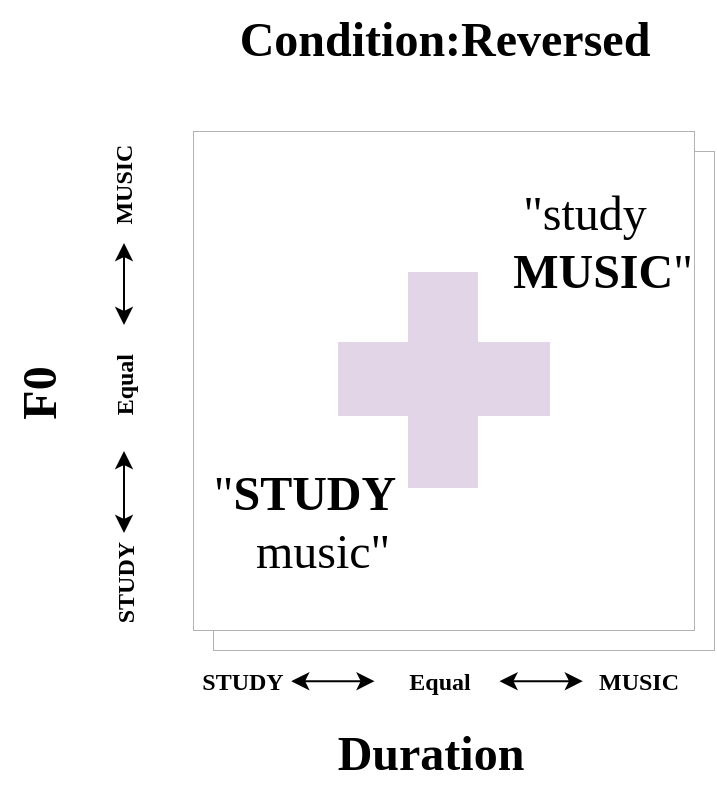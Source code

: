 <mxfile version="20.6.0" type="github">
  <diagram id="tLof7JNv3JomnSrm2KmQ" name="Page-1">
    <mxGraphModel dx="1375" dy="794" grid="0" gridSize="10" guides="1" tooltips="1" connect="1" arrows="1" fold="1" page="0" pageScale="1" pageWidth="850" pageHeight="1100" math="0" shadow="0">
      <root>
        <mxCell id="0" />
        <mxCell id="1" parent="0" />
        <object label="" id="qcYtq5s0VWkrFjCp3C8K-273">
          <mxCell style="shape=table;html=1;whiteSpace=wrap;startSize=0;container=1;collapsible=0;childLayout=tableLayout;flipH=0;flipV=0;movable=1;resizable=1;rotatable=1;deletable=1;editable=1;connectable=1;fontFamily=Georgia;swimlaneFillColor=none;fillColor=none;strokeColor=#B3B3B3;" vertex="1" parent="1">
            <mxGeometry x="290" y="320" width="250" height="249.0" as="geometry" />
          </mxCell>
        </object>
        <mxCell id="qcYtq5s0VWkrFjCp3C8K-274" value="" style="shape=tableRow;horizontal=0;startSize=0;swimlaneHead=0;swimlaneBody=0;top=0;left=0;bottom=0;right=0;collapsible=0;dropTarget=0;fillColor=none;points=[[0,0.5],[1,0.5]];portConstraint=eastwest;movable=1;resizable=1;rotatable=1;deletable=1;editable=1;connectable=1;fontFamily=Georgia;swimlaneFillColor=none;strokeColor=#CCCCCC;" vertex="1" parent="qcYtq5s0VWkrFjCp3C8K-273">
          <mxGeometry width="250" height="35" as="geometry" />
        </mxCell>
        <mxCell id="qcYtq5s0VWkrFjCp3C8K-275" style="shape=partialRectangle;html=1;whiteSpace=wrap;connectable=1;top=0;left=0;bottom=0;right=0;overflow=hidden;movable=1;resizable=1;rotatable=1;deletable=1;editable=1;fontFamily=Georgia;swimlaneFillColor=none;" vertex="1" parent="qcYtq5s0VWkrFjCp3C8K-274">
          <mxGeometry width="35" height="35" as="geometry">
            <mxRectangle width="35" height="35" as="alternateBounds" />
          </mxGeometry>
        </mxCell>
        <mxCell id="qcYtq5s0VWkrFjCp3C8K-276" style="shape=partialRectangle;html=1;whiteSpace=wrap;connectable=1;top=0;left=0;bottom=0;right=0;overflow=hidden;movable=1;resizable=1;rotatable=1;deletable=1;editable=1;fontFamily=Georgia;swimlaneFillColor=none;" vertex="1" parent="qcYtq5s0VWkrFjCp3C8K-274">
          <mxGeometry x="35" width="37" height="35" as="geometry">
            <mxRectangle width="37" height="35" as="alternateBounds" />
          </mxGeometry>
        </mxCell>
        <mxCell id="qcYtq5s0VWkrFjCp3C8K-277" style="shape=partialRectangle;html=1;whiteSpace=wrap;connectable=1;top=0;left=0;bottom=0;right=0;overflow=hidden;movable=1;resizable=1;rotatable=1;deletable=1;editable=1;fontFamily=Georgia;swimlaneFillColor=none;" vertex="1" parent="qcYtq5s0VWkrFjCp3C8K-274">
          <mxGeometry x="72" width="35" height="35" as="geometry">
            <mxRectangle width="35" height="35" as="alternateBounds" />
          </mxGeometry>
        </mxCell>
        <mxCell id="qcYtq5s0VWkrFjCp3C8K-278" value="" style="shape=partialRectangle;html=1;whiteSpace=wrap;connectable=1;top=0;left=0;bottom=0;right=0;overflow=hidden;movable=1;resizable=1;rotatable=1;deletable=1;editable=1;fontFamily=Georgia;swimlaneFillColor=none;" vertex="1" parent="qcYtq5s0VWkrFjCp3C8K-274">
          <mxGeometry x="107" width="35" height="35" as="geometry">
            <mxRectangle width="35" height="35" as="alternateBounds" />
          </mxGeometry>
        </mxCell>
        <mxCell id="qcYtq5s0VWkrFjCp3C8K-279" value="" style="shape=partialRectangle;html=1;whiteSpace=wrap;connectable=1;top=0;left=0;bottom=0;right=0;overflow=hidden;movable=1;resizable=1;rotatable=1;deletable=1;editable=1;fontFamily=Georgia;swimlaneFillColor=none;" vertex="1" parent="qcYtq5s0VWkrFjCp3C8K-274">
          <mxGeometry x="142" width="36" height="35" as="geometry">
            <mxRectangle width="36" height="35" as="alternateBounds" />
          </mxGeometry>
        </mxCell>
        <mxCell id="qcYtq5s0VWkrFjCp3C8K-280" style="shape=partialRectangle;html=1;whiteSpace=wrap;connectable=1;top=0;left=0;bottom=0;right=0;overflow=hidden;movable=1;resizable=1;rotatable=1;deletable=1;editable=1;fontFamily=Georgia;swimlaneFillColor=none;" vertex="1" parent="qcYtq5s0VWkrFjCp3C8K-274">
          <mxGeometry x="178" width="37" height="35" as="geometry">
            <mxRectangle width="37" height="35" as="alternateBounds" />
          </mxGeometry>
        </mxCell>
        <mxCell id="qcYtq5s0VWkrFjCp3C8K-281" value="" style="shape=partialRectangle;html=1;whiteSpace=wrap;connectable=1;top=0;left=0;bottom=0;right=0;overflow=hidden;movable=1;resizable=1;rotatable=1;deletable=1;editable=1;fontFamily=Georgia;swimlaneFillColor=none;" vertex="1" parent="qcYtq5s0VWkrFjCp3C8K-274">
          <mxGeometry x="215" width="35" height="35" as="geometry">
            <mxRectangle width="35" height="35" as="alternateBounds" />
          </mxGeometry>
        </mxCell>
        <mxCell id="qcYtq5s0VWkrFjCp3C8K-282" style="shape=tableRow;horizontal=0;startSize=0;swimlaneHead=0;swimlaneBody=0;top=0;left=0;bottom=0;right=0;collapsible=0;dropTarget=0;fillColor=none;points=[[0,0.5],[1,0.5]];portConstraint=eastwest;movable=1;resizable=1;rotatable=1;deletable=1;editable=1;connectable=1;fontFamily=Georgia;swimlaneFillColor=none;strokeColor=#CCCCCC;" vertex="1" parent="qcYtq5s0VWkrFjCp3C8K-273">
          <mxGeometry y="35" width="250" height="35" as="geometry" />
        </mxCell>
        <mxCell id="qcYtq5s0VWkrFjCp3C8K-283" style="shape=partialRectangle;html=1;whiteSpace=wrap;connectable=1;top=0;left=0;bottom=0;right=0;overflow=hidden;movable=1;resizable=1;rotatable=1;deletable=1;editable=1;fontFamily=Georgia;swimlaneFillColor=none;" vertex="1" parent="qcYtq5s0VWkrFjCp3C8K-282">
          <mxGeometry width="35" height="35" as="geometry">
            <mxRectangle width="35" height="35" as="alternateBounds" />
          </mxGeometry>
        </mxCell>
        <mxCell id="qcYtq5s0VWkrFjCp3C8K-284" style="shape=partialRectangle;html=1;whiteSpace=wrap;connectable=1;top=0;left=0;bottom=0;right=0;overflow=hidden;movable=1;resizable=1;rotatable=1;deletable=1;editable=1;fontFamily=Georgia;swimlaneFillColor=none;" vertex="1" parent="qcYtq5s0VWkrFjCp3C8K-282">
          <mxGeometry x="35" width="37" height="35" as="geometry">
            <mxRectangle width="37" height="35" as="alternateBounds" />
          </mxGeometry>
        </mxCell>
        <mxCell id="qcYtq5s0VWkrFjCp3C8K-285" style="shape=partialRectangle;html=1;whiteSpace=wrap;connectable=1;top=0;left=0;bottom=0;right=0;overflow=hidden;movable=1;resizable=1;rotatable=1;deletable=1;editable=1;fontFamily=Georgia;swimlaneFillColor=none;" vertex="1" parent="qcYtq5s0VWkrFjCp3C8K-282">
          <mxGeometry x="72" width="35" height="35" as="geometry">
            <mxRectangle width="35" height="35" as="alternateBounds" />
          </mxGeometry>
        </mxCell>
        <mxCell id="qcYtq5s0VWkrFjCp3C8K-286" style="shape=partialRectangle;html=1;whiteSpace=wrap;connectable=1;top=0;left=0;bottom=0;right=0;overflow=hidden;movable=1;resizable=1;rotatable=1;deletable=1;editable=1;fontFamily=Georgia;swimlaneFillColor=none;" vertex="1" parent="qcYtq5s0VWkrFjCp3C8K-282">
          <mxGeometry x="107" width="35" height="35" as="geometry">
            <mxRectangle width="35" height="35" as="alternateBounds" />
          </mxGeometry>
        </mxCell>
        <mxCell id="qcYtq5s0VWkrFjCp3C8K-287" style="shape=partialRectangle;html=1;whiteSpace=wrap;connectable=1;top=0;left=0;bottom=0;right=0;overflow=hidden;movable=1;resizable=1;rotatable=1;deletable=1;editable=1;fontFamily=Georgia;swimlaneFillColor=none;" vertex="1" parent="qcYtq5s0VWkrFjCp3C8K-282">
          <mxGeometry x="142" width="36" height="35" as="geometry">
            <mxRectangle width="36" height="35" as="alternateBounds" />
          </mxGeometry>
        </mxCell>
        <mxCell id="qcYtq5s0VWkrFjCp3C8K-288" style="shape=partialRectangle;html=1;whiteSpace=wrap;connectable=1;top=0;left=0;bottom=0;right=0;overflow=hidden;movable=1;resizable=1;rotatable=1;deletable=1;editable=1;fontFamily=Georgia;swimlaneFillColor=none;" vertex="1" parent="qcYtq5s0VWkrFjCp3C8K-282">
          <mxGeometry x="178" width="37" height="35" as="geometry">
            <mxRectangle width="37" height="35" as="alternateBounds" />
          </mxGeometry>
        </mxCell>
        <mxCell id="qcYtq5s0VWkrFjCp3C8K-289" style="shape=partialRectangle;html=1;whiteSpace=wrap;connectable=1;top=0;left=0;bottom=0;right=0;overflow=hidden;movable=1;resizable=1;rotatable=1;deletable=1;editable=1;fontFamily=Georgia;swimlaneFillColor=none;" vertex="1" parent="qcYtq5s0VWkrFjCp3C8K-282">
          <mxGeometry x="215" width="35" height="35" as="geometry">
            <mxRectangle width="35" height="35" as="alternateBounds" />
          </mxGeometry>
        </mxCell>
        <mxCell id="qcYtq5s0VWkrFjCp3C8K-290" value="" style="shape=tableRow;horizontal=0;startSize=0;swimlaneHead=0;swimlaneBody=0;top=0;left=0;bottom=0;right=0;collapsible=0;dropTarget=0;fillColor=none;points=[[0,0.5],[1,0.5]];portConstraint=eastwest;movable=1;resizable=1;rotatable=1;deletable=1;editable=1;connectable=1;fontFamily=Georgia;swimlaneFillColor=none;strokeColor=#CCCCCC;" vertex="1" parent="qcYtq5s0VWkrFjCp3C8K-273">
          <mxGeometry y="70" width="250" height="35" as="geometry" />
        </mxCell>
        <mxCell id="qcYtq5s0VWkrFjCp3C8K-291" style="shape=partialRectangle;html=1;whiteSpace=wrap;connectable=1;top=0;left=0;bottom=0;right=0;overflow=hidden;movable=1;resizable=1;rotatable=1;deletable=1;editable=1;fontFamily=Georgia;swimlaneFillColor=none;" vertex="1" parent="qcYtq5s0VWkrFjCp3C8K-290">
          <mxGeometry width="35" height="35" as="geometry">
            <mxRectangle width="35" height="35" as="alternateBounds" />
          </mxGeometry>
        </mxCell>
        <mxCell id="qcYtq5s0VWkrFjCp3C8K-292" style="shape=partialRectangle;html=1;whiteSpace=wrap;connectable=1;top=0;left=0;bottom=0;right=0;overflow=hidden;movable=1;resizable=1;rotatable=1;deletable=1;editable=1;fontFamily=Georgia;swimlaneFillColor=none;" vertex="1" parent="qcYtq5s0VWkrFjCp3C8K-290">
          <mxGeometry x="35" width="37" height="35" as="geometry">
            <mxRectangle width="37" height="35" as="alternateBounds" />
          </mxGeometry>
        </mxCell>
        <mxCell id="qcYtq5s0VWkrFjCp3C8K-293" style="shape=partialRectangle;html=1;whiteSpace=wrap;connectable=1;top=0;left=0;bottom=0;right=0;overflow=hidden;movable=1;resizable=1;rotatable=1;deletable=1;editable=1;fontFamily=Georgia;swimlaneFillColor=none;" vertex="1" parent="qcYtq5s0VWkrFjCp3C8K-290">
          <mxGeometry x="72" width="35" height="35" as="geometry">
            <mxRectangle width="35" height="35" as="alternateBounds" />
          </mxGeometry>
        </mxCell>
        <mxCell id="qcYtq5s0VWkrFjCp3C8K-294" value="" style="shape=partialRectangle;html=1;whiteSpace=wrap;connectable=1;top=0;left=0;bottom=0;right=0;overflow=hidden;movable=1;resizable=1;rotatable=1;deletable=1;editable=1;fontFamily=Georgia;swimlaneFillColor=none;fillColor=#e1d5e7;strokeColor=#9673a6;" vertex="1" parent="qcYtq5s0VWkrFjCp3C8K-290">
          <mxGeometry x="107" width="35" height="35" as="geometry">
            <mxRectangle width="35" height="35" as="alternateBounds" />
          </mxGeometry>
        </mxCell>
        <mxCell id="qcYtq5s0VWkrFjCp3C8K-295" value="" style="shape=partialRectangle;html=1;whiteSpace=wrap;connectable=1;top=0;left=0;bottom=0;right=0;overflow=hidden;movable=1;resizable=1;rotatable=1;deletable=1;editable=1;fontFamily=Georgia;swimlaneFillColor=none;" vertex="1" parent="qcYtq5s0VWkrFjCp3C8K-290">
          <mxGeometry x="142" width="36" height="35" as="geometry">
            <mxRectangle width="36" height="35" as="alternateBounds" />
          </mxGeometry>
        </mxCell>
        <mxCell id="qcYtq5s0VWkrFjCp3C8K-296" style="shape=partialRectangle;html=1;whiteSpace=wrap;connectable=1;top=0;left=0;bottom=0;right=0;overflow=hidden;movable=1;resizable=1;rotatable=1;deletable=1;editable=1;fontFamily=Georgia;swimlaneFillColor=none;" vertex="1" parent="qcYtq5s0VWkrFjCp3C8K-290">
          <mxGeometry x="178" width="37" height="35" as="geometry">
            <mxRectangle width="37" height="35" as="alternateBounds" />
          </mxGeometry>
        </mxCell>
        <mxCell id="qcYtq5s0VWkrFjCp3C8K-297" value="" style="shape=partialRectangle;html=1;whiteSpace=wrap;connectable=1;top=0;left=0;bottom=0;right=0;overflow=hidden;movable=1;resizable=1;rotatable=1;deletable=1;editable=1;fontFamily=Georgia;swimlaneFillColor=none;" vertex="1" parent="qcYtq5s0VWkrFjCp3C8K-290">
          <mxGeometry x="215" width="35" height="35" as="geometry">
            <mxRectangle width="35" height="35" as="alternateBounds" />
          </mxGeometry>
        </mxCell>
        <mxCell id="qcYtq5s0VWkrFjCp3C8K-298" style="shape=tableRow;horizontal=0;startSize=0;swimlaneHead=0;swimlaneBody=0;top=0;left=0;bottom=0;right=0;collapsible=0;dropTarget=0;fillColor=none;points=[[0,0.5],[1,0.5]];portConstraint=eastwest;movable=1;resizable=1;rotatable=1;deletable=1;editable=1;connectable=1;fontFamily=Georgia;swimlaneFillColor=none;strokeColor=#CCCCCC;" vertex="1" parent="qcYtq5s0VWkrFjCp3C8K-273">
          <mxGeometry y="105" width="250" height="37" as="geometry" />
        </mxCell>
        <mxCell id="qcYtq5s0VWkrFjCp3C8K-299" style="shape=partialRectangle;html=1;whiteSpace=wrap;connectable=1;top=0;left=0;bottom=0;right=0;overflow=hidden;movable=1;resizable=1;rotatable=1;deletable=1;editable=1;fontFamily=Georgia;swimlaneFillColor=none;" vertex="1" parent="qcYtq5s0VWkrFjCp3C8K-298">
          <mxGeometry width="35" height="37" as="geometry">
            <mxRectangle width="35" height="37" as="alternateBounds" />
          </mxGeometry>
        </mxCell>
        <mxCell id="qcYtq5s0VWkrFjCp3C8K-300" style="shape=partialRectangle;html=1;whiteSpace=wrap;connectable=1;top=0;left=0;bottom=0;right=0;overflow=hidden;movable=1;resizable=1;rotatable=1;deletable=1;editable=1;fontFamily=Georgia;swimlaneFillColor=none;" vertex="1" parent="qcYtq5s0VWkrFjCp3C8K-298">
          <mxGeometry x="35" width="37" height="37" as="geometry">
            <mxRectangle width="37" height="37" as="alternateBounds" />
          </mxGeometry>
        </mxCell>
        <mxCell id="qcYtq5s0VWkrFjCp3C8K-301" style="shape=partialRectangle;html=1;whiteSpace=wrap;connectable=1;top=0;left=0;bottom=0;right=0;overflow=hidden;movable=1;resizable=1;rotatable=1;deletable=1;editable=1;fontFamily=Georgia;swimlaneFillColor=none;fillColor=#e1d5e7;strokeColor=#9673a6;" vertex="1" parent="qcYtq5s0VWkrFjCp3C8K-298">
          <mxGeometry x="72" width="35" height="37" as="geometry">
            <mxRectangle width="35" height="37" as="alternateBounds" />
          </mxGeometry>
        </mxCell>
        <mxCell id="qcYtq5s0VWkrFjCp3C8K-302" style="shape=partialRectangle;html=1;whiteSpace=wrap;connectable=1;top=0;left=0;bottom=0;right=0;overflow=hidden;movable=1;resizable=1;rotatable=1;deletable=1;editable=1;fontFamily=Georgia;swimlaneFillColor=none;fillColor=#e1d5e7;strokeColor=#9673a6;" vertex="1" parent="qcYtq5s0VWkrFjCp3C8K-298">
          <mxGeometry x="107" width="35" height="37" as="geometry">
            <mxRectangle width="35" height="37" as="alternateBounds" />
          </mxGeometry>
        </mxCell>
        <mxCell id="qcYtq5s0VWkrFjCp3C8K-303" style="shape=partialRectangle;html=1;whiteSpace=wrap;connectable=1;top=0;left=0;bottom=0;right=0;overflow=hidden;movable=1;resizable=1;rotatable=1;deletable=1;editable=1;fontFamily=Georgia;swimlaneFillColor=none;fillColor=#e1d5e7;strokeColor=#9673a6;" vertex="1" parent="qcYtq5s0VWkrFjCp3C8K-298">
          <mxGeometry x="142" width="36" height="37" as="geometry">
            <mxRectangle width="36" height="37" as="alternateBounds" />
          </mxGeometry>
        </mxCell>
        <mxCell id="qcYtq5s0VWkrFjCp3C8K-304" style="shape=partialRectangle;html=1;whiteSpace=wrap;connectable=1;top=0;left=0;bottom=0;right=0;overflow=hidden;pointerEvents=1;movable=1;resizable=1;rotatable=1;deletable=1;editable=1;fontFamily=Georgia;swimlaneFillColor=none;" vertex="1" parent="qcYtq5s0VWkrFjCp3C8K-298">
          <mxGeometry x="178" width="37" height="37" as="geometry">
            <mxRectangle width="37" height="37" as="alternateBounds" />
          </mxGeometry>
        </mxCell>
        <mxCell id="qcYtq5s0VWkrFjCp3C8K-305" style="shape=partialRectangle;html=1;whiteSpace=wrap;connectable=1;top=0;left=0;bottom=0;right=0;overflow=hidden;pointerEvents=1;movable=1;resizable=1;rotatable=1;deletable=1;editable=1;fontFamily=Georgia;swimlaneFillColor=none;" vertex="1" parent="qcYtq5s0VWkrFjCp3C8K-298">
          <mxGeometry x="215" width="35" height="37" as="geometry">
            <mxRectangle width="35" height="37" as="alternateBounds" />
          </mxGeometry>
        </mxCell>
        <mxCell id="qcYtq5s0VWkrFjCp3C8K-306" style="shape=tableRow;horizontal=0;startSize=0;swimlaneHead=0;swimlaneBody=0;top=0;left=0;bottom=0;right=0;collapsible=0;dropTarget=0;fillColor=none;points=[[0,0.5],[1,0.5]];portConstraint=eastwest;movable=1;resizable=1;rotatable=1;deletable=1;editable=1;connectable=1;fontFamily=Georgia;swimlaneFillColor=none;strokeColor=#CCCCCC;" vertex="1" parent="qcYtq5s0VWkrFjCp3C8K-273">
          <mxGeometry y="142" width="250" height="36" as="geometry" />
        </mxCell>
        <mxCell id="qcYtq5s0VWkrFjCp3C8K-307" style="shape=partialRectangle;html=1;whiteSpace=wrap;connectable=1;top=0;left=0;bottom=0;right=0;overflow=hidden;movable=1;resizable=1;rotatable=1;deletable=1;editable=1;fontFamily=Georgia;swimlaneFillColor=none;" vertex="1" parent="qcYtq5s0VWkrFjCp3C8K-306">
          <mxGeometry width="35" height="36" as="geometry">
            <mxRectangle width="35" height="36" as="alternateBounds" />
          </mxGeometry>
        </mxCell>
        <mxCell id="qcYtq5s0VWkrFjCp3C8K-308" style="shape=partialRectangle;html=1;whiteSpace=wrap;connectable=1;top=0;left=0;bottom=0;right=0;overflow=hidden;movable=1;resizable=1;rotatable=1;deletable=1;editable=1;fontFamily=Georgia;swimlaneFillColor=none;" vertex="1" parent="qcYtq5s0VWkrFjCp3C8K-306">
          <mxGeometry x="35" width="37" height="36" as="geometry">
            <mxRectangle width="37" height="36" as="alternateBounds" />
          </mxGeometry>
        </mxCell>
        <mxCell id="qcYtq5s0VWkrFjCp3C8K-309" style="shape=partialRectangle;html=1;whiteSpace=wrap;connectable=1;top=0;left=0;bottom=0;right=0;overflow=hidden;movable=1;resizable=1;rotatable=1;deletable=1;editable=1;fontFamily=Georgia;swimlaneFillColor=none;" vertex="1" parent="qcYtq5s0VWkrFjCp3C8K-306">
          <mxGeometry x="72" width="35" height="36" as="geometry">
            <mxRectangle width="35" height="36" as="alternateBounds" />
          </mxGeometry>
        </mxCell>
        <mxCell id="qcYtq5s0VWkrFjCp3C8K-310" style="shape=partialRectangle;html=1;whiteSpace=wrap;connectable=1;top=0;left=0;bottom=0;right=0;overflow=hidden;movable=1;resizable=1;rotatable=1;deletable=1;editable=1;fontFamily=Georgia;swimlaneFillColor=none;fillColor=#e1d5e7;strokeColor=#9673a6;" vertex="1" parent="qcYtq5s0VWkrFjCp3C8K-306">
          <mxGeometry x="107" width="35" height="36" as="geometry">
            <mxRectangle width="35" height="36" as="alternateBounds" />
          </mxGeometry>
        </mxCell>
        <mxCell id="qcYtq5s0VWkrFjCp3C8K-311" style="shape=partialRectangle;html=1;whiteSpace=wrap;connectable=1;top=0;left=0;bottom=0;right=0;overflow=hidden;movable=1;resizable=1;rotatable=1;deletable=1;editable=1;fontFamily=Georgia;swimlaneFillColor=none;" vertex="1" parent="qcYtq5s0VWkrFjCp3C8K-306">
          <mxGeometry x="142" width="36" height="36" as="geometry">
            <mxRectangle width="36" height="36" as="alternateBounds" />
          </mxGeometry>
        </mxCell>
        <mxCell id="qcYtq5s0VWkrFjCp3C8K-312" style="shape=partialRectangle;html=1;whiteSpace=wrap;connectable=1;top=0;left=0;bottom=0;right=0;overflow=hidden;pointerEvents=1;movable=1;resizable=1;rotatable=1;deletable=1;editable=1;fontFamily=Georgia;swimlaneFillColor=none;" vertex="1" parent="qcYtq5s0VWkrFjCp3C8K-306">
          <mxGeometry x="178" width="37" height="36" as="geometry">
            <mxRectangle width="37" height="36" as="alternateBounds" />
          </mxGeometry>
        </mxCell>
        <mxCell id="qcYtq5s0VWkrFjCp3C8K-313" style="shape=partialRectangle;html=1;whiteSpace=wrap;connectable=1;top=0;left=0;bottom=0;right=0;overflow=hidden;pointerEvents=1;movable=1;resizable=1;rotatable=1;deletable=1;editable=1;fontFamily=Georgia;swimlaneFillColor=none;" vertex="1" parent="qcYtq5s0VWkrFjCp3C8K-306">
          <mxGeometry x="215" width="35" height="36" as="geometry">
            <mxRectangle width="35" height="36" as="alternateBounds" />
          </mxGeometry>
        </mxCell>
        <mxCell id="qcYtq5s0VWkrFjCp3C8K-314" value="" style="shape=tableRow;horizontal=0;startSize=0;swimlaneHead=0;swimlaneBody=0;top=0;left=0;bottom=0;right=0;collapsible=0;dropTarget=0;fillColor=none;points=[[0,0.5],[1,0.5]];portConstraint=eastwest;movable=1;resizable=1;rotatable=1;deletable=1;editable=1;connectable=1;fontFamily=Georgia;swimlaneFillColor=none;strokeColor=#CCCCCC;" vertex="1" parent="qcYtq5s0VWkrFjCp3C8K-273">
          <mxGeometry y="178" width="250" height="36" as="geometry" />
        </mxCell>
        <mxCell id="qcYtq5s0VWkrFjCp3C8K-315" style="shape=partialRectangle;html=1;whiteSpace=wrap;connectable=1;top=0;left=0;bottom=0;right=0;overflow=hidden;movable=1;resizable=1;rotatable=1;deletable=1;editable=1;fontFamily=Georgia;swimlaneFillColor=none;" vertex="1" parent="qcYtq5s0VWkrFjCp3C8K-314">
          <mxGeometry width="35" height="36" as="geometry">
            <mxRectangle width="35" height="36" as="alternateBounds" />
          </mxGeometry>
        </mxCell>
        <mxCell id="qcYtq5s0VWkrFjCp3C8K-316" style="shape=partialRectangle;html=1;whiteSpace=wrap;connectable=1;top=0;left=0;bottom=0;right=0;overflow=hidden;movable=1;resizable=1;rotatable=1;deletable=1;editable=1;fontFamily=Georgia;swimlaneFillColor=none;" vertex="1" parent="qcYtq5s0VWkrFjCp3C8K-314">
          <mxGeometry x="35" width="37" height="36" as="geometry">
            <mxRectangle width="37" height="36" as="alternateBounds" />
          </mxGeometry>
        </mxCell>
        <mxCell id="qcYtq5s0VWkrFjCp3C8K-317" style="shape=partialRectangle;html=1;whiteSpace=wrap;connectable=1;top=0;left=0;bottom=0;right=0;overflow=hidden;movable=1;resizable=1;rotatable=1;deletable=1;editable=1;fontFamily=Georgia;swimlaneFillColor=none;" vertex="1" parent="qcYtq5s0VWkrFjCp3C8K-314">
          <mxGeometry x="72" width="35" height="36" as="geometry">
            <mxRectangle width="35" height="36" as="alternateBounds" />
          </mxGeometry>
        </mxCell>
        <mxCell id="qcYtq5s0VWkrFjCp3C8K-318" value="" style="shape=partialRectangle;html=1;whiteSpace=wrap;connectable=1;top=0;left=0;bottom=0;right=0;overflow=hidden;movable=1;resizable=1;rotatable=1;deletable=1;editable=1;fontFamily=Georgia;swimlaneFillColor=none;" vertex="1" parent="qcYtq5s0VWkrFjCp3C8K-314">
          <mxGeometry x="107" width="35" height="36" as="geometry">
            <mxRectangle width="35" height="36" as="alternateBounds" />
          </mxGeometry>
        </mxCell>
        <mxCell id="qcYtq5s0VWkrFjCp3C8K-319" value="" style="shape=partialRectangle;html=1;whiteSpace=wrap;connectable=1;top=0;left=0;bottom=0;right=0;overflow=hidden;movable=1;resizable=1;rotatable=1;deletable=1;editable=1;fontFamily=Georgia;swimlaneFillColor=none;" vertex="1" parent="qcYtq5s0VWkrFjCp3C8K-314">
          <mxGeometry x="142" width="36" height="36" as="geometry">
            <mxRectangle width="36" height="36" as="alternateBounds" />
          </mxGeometry>
        </mxCell>
        <mxCell id="qcYtq5s0VWkrFjCp3C8K-320" style="shape=partialRectangle;html=1;whiteSpace=wrap;connectable=1;top=0;left=0;bottom=0;right=0;overflow=hidden;pointerEvents=1;movable=1;resizable=1;rotatable=1;deletable=1;editable=1;fontFamily=Georgia;swimlaneFillColor=none;" vertex="1" parent="qcYtq5s0VWkrFjCp3C8K-314">
          <mxGeometry x="178" width="37" height="36" as="geometry">
            <mxRectangle width="37" height="36" as="alternateBounds" />
          </mxGeometry>
        </mxCell>
        <mxCell id="qcYtq5s0VWkrFjCp3C8K-321" value="" style="shape=partialRectangle;html=1;whiteSpace=wrap;connectable=1;top=0;left=0;bottom=0;right=0;overflow=hidden;pointerEvents=1;movable=1;resizable=1;rotatable=1;deletable=1;editable=1;fontFamily=Georgia;swimlaneFillColor=none;" vertex="1" parent="qcYtq5s0VWkrFjCp3C8K-314">
          <mxGeometry x="215" width="35" height="36" as="geometry">
            <mxRectangle width="35" height="36" as="alternateBounds" />
          </mxGeometry>
        </mxCell>
        <mxCell id="qcYtq5s0VWkrFjCp3C8K-322" style="shape=tableRow;horizontal=0;startSize=0;swimlaneHead=0;swimlaneBody=0;top=0;left=0;bottom=0;right=0;collapsible=0;dropTarget=0;fillColor=none;points=[[0,0.5],[1,0.5]];portConstraint=eastwest;movable=1;resizable=1;rotatable=1;deletable=1;editable=1;connectable=1;fontFamily=Georgia;swimlaneFillColor=none;strokeColor=#CCCCCC;" vertex="1" parent="qcYtq5s0VWkrFjCp3C8K-273">
          <mxGeometry y="214" width="250" height="35" as="geometry" />
        </mxCell>
        <mxCell id="qcYtq5s0VWkrFjCp3C8K-323" style="shape=partialRectangle;html=1;whiteSpace=wrap;connectable=1;top=0;left=0;bottom=0;right=0;overflow=hidden;movable=1;resizable=1;rotatable=1;deletable=1;editable=1;fontFamily=Georgia;swimlaneFillColor=none;" vertex="1" parent="qcYtq5s0VWkrFjCp3C8K-322">
          <mxGeometry width="35" height="35" as="geometry">
            <mxRectangle width="35" height="35" as="alternateBounds" />
          </mxGeometry>
        </mxCell>
        <mxCell id="qcYtq5s0VWkrFjCp3C8K-324" style="shape=partialRectangle;html=1;whiteSpace=wrap;connectable=1;top=0;left=0;bottom=0;right=0;overflow=hidden;movable=1;resizable=1;rotatable=1;deletable=1;editable=1;fontFamily=Georgia;swimlaneFillColor=none;" vertex="1" parent="qcYtq5s0VWkrFjCp3C8K-322">
          <mxGeometry x="35" width="37" height="35" as="geometry">
            <mxRectangle width="37" height="35" as="alternateBounds" />
          </mxGeometry>
        </mxCell>
        <mxCell id="qcYtq5s0VWkrFjCp3C8K-325" style="shape=partialRectangle;html=1;whiteSpace=wrap;connectable=1;top=0;left=0;bottom=0;right=0;overflow=hidden;movable=1;resizable=1;rotatable=1;deletable=1;editable=1;fontFamily=Georgia;swimlaneFillColor=none;" vertex="1" parent="qcYtq5s0VWkrFjCp3C8K-322">
          <mxGeometry x="72" width="35" height="35" as="geometry">
            <mxRectangle width="35" height="35" as="alternateBounds" />
          </mxGeometry>
        </mxCell>
        <mxCell id="qcYtq5s0VWkrFjCp3C8K-326" style="shape=partialRectangle;html=1;whiteSpace=wrap;connectable=1;top=0;left=0;bottom=0;right=0;overflow=hidden;movable=1;resizable=1;rotatable=1;deletable=1;editable=1;fontFamily=Georgia;swimlaneFillColor=none;" vertex="1" parent="qcYtq5s0VWkrFjCp3C8K-322">
          <mxGeometry x="107" width="35" height="35" as="geometry">
            <mxRectangle width="35" height="35" as="alternateBounds" />
          </mxGeometry>
        </mxCell>
        <mxCell id="qcYtq5s0VWkrFjCp3C8K-327" style="shape=partialRectangle;html=1;whiteSpace=wrap;connectable=1;top=0;left=0;bottom=0;right=0;overflow=hidden;movable=1;resizable=1;rotatable=1;deletable=1;editable=1;fontFamily=Georgia;swimlaneFillColor=none;" vertex="1" parent="qcYtq5s0VWkrFjCp3C8K-322">
          <mxGeometry x="142" width="36" height="35" as="geometry">
            <mxRectangle width="36" height="35" as="alternateBounds" />
          </mxGeometry>
        </mxCell>
        <mxCell id="qcYtq5s0VWkrFjCp3C8K-328" style="shape=partialRectangle;html=1;whiteSpace=wrap;connectable=1;top=0;left=0;bottom=0;right=0;overflow=hidden;pointerEvents=1;movable=1;resizable=1;rotatable=1;deletable=1;editable=1;fontFamily=Georgia;swimlaneFillColor=none;" vertex="1" parent="qcYtq5s0VWkrFjCp3C8K-322">
          <mxGeometry x="178" width="37" height="35" as="geometry">
            <mxRectangle width="37" height="35" as="alternateBounds" />
          </mxGeometry>
        </mxCell>
        <mxCell id="qcYtq5s0VWkrFjCp3C8K-329" style="shape=partialRectangle;html=1;whiteSpace=wrap;connectable=1;top=0;left=0;bottom=0;right=0;overflow=hidden;pointerEvents=1;movable=1;resizable=1;rotatable=1;deletable=1;editable=1;fontFamily=Georgia;swimlaneFillColor=none;" vertex="1" parent="qcYtq5s0VWkrFjCp3C8K-322">
          <mxGeometry x="215" width="35" height="35" as="geometry">
            <mxRectangle width="35" height="35" as="alternateBounds" />
          </mxGeometry>
        </mxCell>
        <object label="" id="qcYtq5s0VWkrFjCp3C8K-195">
          <mxCell style="shape=table;html=1;whiteSpace=wrap;startSize=0;container=1;collapsible=0;childLayout=tableLayout;flipH=0;flipV=0;movable=1;resizable=1;rotatable=1;deletable=1;editable=1;connectable=1;fontFamily=Georgia;swimlaneFillColor=none;fillColor=none;strokeColor=#B3B3B3;" vertex="1" parent="1">
            <mxGeometry x="280" y="310" width="250" height="249.0" as="geometry" />
          </mxCell>
        </object>
        <mxCell id="qcYtq5s0VWkrFjCp3C8K-196" value="" style="shape=tableRow;horizontal=0;startSize=0;swimlaneHead=0;swimlaneBody=0;top=0;left=0;bottom=0;right=0;collapsible=0;dropTarget=0;fillColor=none;points=[[0,0.5],[1,0.5]];portConstraint=eastwest;movable=1;resizable=1;rotatable=1;deletable=1;editable=1;connectable=1;fontFamily=Georgia;swimlaneFillColor=none;strokeColor=#CCCCCC;" vertex="1" parent="qcYtq5s0VWkrFjCp3C8K-195">
          <mxGeometry width="250" height="35" as="geometry" />
        </mxCell>
        <mxCell id="qcYtq5s0VWkrFjCp3C8K-197" style="shape=partialRectangle;html=1;whiteSpace=wrap;connectable=1;top=0;left=0;bottom=0;right=0;overflow=hidden;movable=1;resizable=1;rotatable=1;deletable=1;editable=1;fontFamily=Georgia;swimlaneFillColor=none;" vertex="1" parent="qcYtq5s0VWkrFjCp3C8K-196">
          <mxGeometry width="35" height="35" as="geometry">
            <mxRectangle width="35" height="35" as="alternateBounds" />
          </mxGeometry>
        </mxCell>
        <mxCell id="qcYtq5s0VWkrFjCp3C8K-198" style="shape=partialRectangle;html=1;whiteSpace=wrap;connectable=1;top=0;left=0;bottom=0;right=0;overflow=hidden;movable=1;resizable=1;rotatable=1;deletable=1;editable=1;fontFamily=Georgia;swimlaneFillColor=none;" vertex="1" parent="qcYtq5s0VWkrFjCp3C8K-196">
          <mxGeometry x="35" width="37" height="35" as="geometry">
            <mxRectangle width="37" height="35" as="alternateBounds" />
          </mxGeometry>
        </mxCell>
        <mxCell id="qcYtq5s0VWkrFjCp3C8K-199" style="shape=partialRectangle;html=1;whiteSpace=wrap;connectable=1;top=0;left=0;bottom=0;right=0;overflow=hidden;movable=1;resizable=1;rotatable=1;deletable=1;editable=1;fontFamily=Georgia;swimlaneFillColor=none;" vertex="1" parent="qcYtq5s0VWkrFjCp3C8K-196">
          <mxGeometry x="72" width="35" height="35" as="geometry">
            <mxRectangle width="35" height="35" as="alternateBounds" />
          </mxGeometry>
        </mxCell>
        <mxCell id="qcYtq5s0VWkrFjCp3C8K-200" value="" style="shape=partialRectangle;html=1;whiteSpace=wrap;connectable=1;top=0;left=0;bottom=0;right=0;overflow=hidden;movable=1;resizable=1;rotatable=1;deletable=1;editable=1;fontFamily=Georgia;swimlaneFillColor=none;" vertex="1" parent="qcYtq5s0VWkrFjCp3C8K-196">
          <mxGeometry x="107" width="35" height="35" as="geometry">
            <mxRectangle width="35" height="35" as="alternateBounds" />
          </mxGeometry>
        </mxCell>
        <mxCell id="qcYtq5s0VWkrFjCp3C8K-201" value="" style="shape=partialRectangle;html=1;whiteSpace=wrap;connectable=1;top=0;left=0;bottom=0;right=0;overflow=hidden;movable=1;resizable=1;rotatable=1;deletable=1;editable=1;fontFamily=Georgia;swimlaneFillColor=none;" vertex="1" parent="qcYtq5s0VWkrFjCp3C8K-196">
          <mxGeometry x="142" width="36" height="35" as="geometry">
            <mxRectangle width="36" height="35" as="alternateBounds" />
          </mxGeometry>
        </mxCell>
        <mxCell id="qcYtq5s0VWkrFjCp3C8K-202" style="shape=partialRectangle;html=1;whiteSpace=wrap;connectable=1;top=0;left=0;bottom=0;right=0;overflow=hidden;movable=1;resizable=1;rotatable=1;deletable=1;editable=1;fontFamily=Georgia;swimlaneFillColor=none;" vertex="1" parent="qcYtq5s0VWkrFjCp3C8K-196">
          <mxGeometry x="178" width="37" height="35" as="geometry">
            <mxRectangle width="37" height="35" as="alternateBounds" />
          </mxGeometry>
        </mxCell>
        <mxCell id="qcYtq5s0VWkrFjCp3C8K-203" value="" style="shape=partialRectangle;html=1;whiteSpace=wrap;connectable=1;top=0;left=0;bottom=0;right=0;overflow=hidden;movable=1;resizable=1;rotatable=1;deletable=1;editable=1;fontFamily=Georgia;swimlaneFillColor=none;" vertex="1" parent="qcYtq5s0VWkrFjCp3C8K-196">
          <mxGeometry x="215" width="35" height="35" as="geometry">
            <mxRectangle width="35" height="35" as="alternateBounds" />
          </mxGeometry>
        </mxCell>
        <mxCell id="qcYtq5s0VWkrFjCp3C8K-204" style="shape=tableRow;horizontal=0;startSize=0;swimlaneHead=0;swimlaneBody=0;top=0;left=0;bottom=0;right=0;collapsible=0;dropTarget=0;fillColor=none;points=[[0,0.5],[1,0.5]];portConstraint=eastwest;movable=1;resizable=1;rotatable=1;deletable=1;editable=1;connectable=1;fontFamily=Georgia;swimlaneFillColor=none;strokeColor=#CCCCCC;" vertex="1" parent="qcYtq5s0VWkrFjCp3C8K-195">
          <mxGeometry y="35" width="250" height="35" as="geometry" />
        </mxCell>
        <mxCell id="qcYtq5s0VWkrFjCp3C8K-205" style="shape=partialRectangle;html=1;whiteSpace=wrap;connectable=1;top=0;left=0;bottom=0;right=0;overflow=hidden;movable=1;resizable=1;rotatable=1;deletable=1;editable=1;fontFamily=Georgia;swimlaneFillColor=none;" vertex="1" parent="qcYtq5s0VWkrFjCp3C8K-204">
          <mxGeometry width="35" height="35" as="geometry">
            <mxRectangle width="35" height="35" as="alternateBounds" />
          </mxGeometry>
        </mxCell>
        <mxCell id="qcYtq5s0VWkrFjCp3C8K-206" style="shape=partialRectangle;html=1;whiteSpace=wrap;connectable=1;top=0;left=0;bottom=0;right=0;overflow=hidden;movable=1;resizable=1;rotatable=1;deletable=1;editable=1;fontFamily=Georgia;swimlaneFillColor=none;" vertex="1" parent="qcYtq5s0VWkrFjCp3C8K-204">
          <mxGeometry x="35" width="37" height="35" as="geometry">
            <mxRectangle width="37" height="35" as="alternateBounds" />
          </mxGeometry>
        </mxCell>
        <mxCell id="qcYtq5s0VWkrFjCp3C8K-207" style="shape=partialRectangle;html=1;whiteSpace=wrap;connectable=1;top=0;left=0;bottom=0;right=0;overflow=hidden;movable=1;resizable=1;rotatable=1;deletable=1;editable=1;fontFamily=Georgia;swimlaneFillColor=none;" vertex="1" parent="qcYtq5s0VWkrFjCp3C8K-204">
          <mxGeometry x="72" width="35" height="35" as="geometry">
            <mxRectangle width="35" height="35" as="alternateBounds" />
          </mxGeometry>
        </mxCell>
        <mxCell id="qcYtq5s0VWkrFjCp3C8K-208" style="shape=partialRectangle;html=1;whiteSpace=wrap;connectable=1;top=0;left=0;bottom=0;right=0;overflow=hidden;movable=1;resizable=1;rotatable=1;deletable=1;editable=1;fontFamily=Georgia;swimlaneFillColor=none;" vertex="1" parent="qcYtq5s0VWkrFjCp3C8K-204">
          <mxGeometry x="107" width="35" height="35" as="geometry">
            <mxRectangle width="35" height="35" as="alternateBounds" />
          </mxGeometry>
        </mxCell>
        <mxCell id="qcYtq5s0VWkrFjCp3C8K-209" style="shape=partialRectangle;html=1;whiteSpace=wrap;connectable=1;top=0;left=0;bottom=0;right=0;overflow=hidden;movable=1;resizable=1;rotatable=1;deletable=1;editable=1;fontFamily=Georgia;swimlaneFillColor=none;" vertex="1" parent="qcYtq5s0VWkrFjCp3C8K-204">
          <mxGeometry x="142" width="36" height="35" as="geometry">
            <mxRectangle width="36" height="35" as="alternateBounds" />
          </mxGeometry>
        </mxCell>
        <mxCell id="qcYtq5s0VWkrFjCp3C8K-210" style="shape=partialRectangle;html=1;whiteSpace=wrap;connectable=1;top=0;left=0;bottom=0;right=0;overflow=hidden;movable=1;resizable=1;rotatable=1;deletable=1;editable=1;fontFamily=Georgia;swimlaneFillColor=none;" vertex="1" parent="qcYtq5s0VWkrFjCp3C8K-204">
          <mxGeometry x="178" width="37" height="35" as="geometry">
            <mxRectangle width="37" height="35" as="alternateBounds" />
          </mxGeometry>
        </mxCell>
        <mxCell id="qcYtq5s0VWkrFjCp3C8K-211" style="shape=partialRectangle;html=1;whiteSpace=wrap;connectable=1;top=0;left=0;bottom=0;right=0;overflow=hidden;movable=1;resizable=1;rotatable=1;deletable=1;editable=1;fontFamily=Georgia;swimlaneFillColor=none;" vertex="1" parent="qcYtq5s0VWkrFjCp3C8K-204">
          <mxGeometry x="215" width="35" height="35" as="geometry">
            <mxRectangle width="35" height="35" as="alternateBounds" />
          </mxGeometry>
        </mxCell>
        <mxCell id="qcYtq5s0VWkrFjCp3C8K-212" value="" style="shape=tableRow;horizontal=0;startSize=0;swimlaneHead=0;swimlaneBody=0;top=0;left=0;bottom=0;right=0;collapsible=0;dropTarget=0;fillColor=none;points=[[0,0.5],[1,0.5]];portConstraint=eastwest;movable=1;resizable=1;rotatable=1;deletable=1;editable=1;connectable=1;fontFamily=Georgia;swimlaneFillColor=none;strokeColor=#CCCCCC;" vertex="1" parent="qcYtq5s0VWkrFjCp3C8K-195">
          <mxGeometry y="70" width="250" height="35" as="geometry" />
        </mxCell>
        <mxCell id="qcYtq5s0VWkrFjCp3C8K-213" style="shape=partialRectangle;html=1;whiteSpace=wrap;connectable=1;top=0;left=0;bottom=0;right=0;overflow=hidden;movable=1;resizable=1;rotatable=1;deletable=1;editable=1;fontFamily=Georgia;swimlaneFillColor=none;" vertex="1" parent="qcYtq5s0VWkrFjCp3C8K-212">
          <mxGeometry width="35" height="35" as="geometry">
            <mxRectangle width="35" height="35" as="alternateBounds" />
          </mxGeometry>
        </mxCell>
        <mxCell id="qcYtq5s0VWkrFjCp3C8K-214" style="shape=partialRectangle;html=1;whiteSpace=wrap;connectable=1;top=0;left=0;bottom=0;right=0;overflow=hidden;movable=1;resizable=1;rotatable=1;deletable=1;editable=1;fontFamily=Georgia;swimlaneFillColor=none;" vertex="1" parent="qcYtq5s0VWkrFjCp3C8K-212">
          <mxGeometry x="35" width="37" height="35" as="geometry">
            <mxRectangle width="37" height="35" as="alternateBounds" />
          </mxGeometry>
        </mxCell>
        <mxCell id="qcYtq5s0VWkrFjCp3C8K-215" style="shape=partialRectangle;html=1;whiteSpace=wrap;connectable=1;top=0;left=0;bottom=0;right=0;overflow=hidden;movable=1;resizable=1;rotatable=1;deletable=1;editable=1;fontFamily=Georgia;swimlaneFillColor=none;" vertex="1" parent="qcYtq5s0VWkrFjCp3C8K-212">
          <mxGeometry x="72" width="35" height="35" as="geometry">
            <mxRectangle width="35" height="35" as="alternateBounds" />
          </mxGeometry>
        </mxCell>
        <mxCell id="qcYtq5s0VWkrFjCp3C8K-216" value="" style="shape=partialRectangle;html=1;whiteSpace=wrap;connectable=1;top=0;left=0;bottom=0;right=0;overflow=hidden;movable=1;resizable=1;rotatable=1;deletable=1;editable=1;fontFamily=Georgia;swimlaneFillColor=none;fillColor=#e1d5e7;strokeColor=#9673a6;" vertex="1" parent="qcYtq5s0VWkrFjCp3C8K-212">
          <mxGeometry x="107" width="35" height="35" as="geometry">
            <mxRectangle width="35" height="35" as="alternateBounds" />
          </mxGeometry>
        </mxCell>
        <mxCell id="qcYtq5s0VWkrFjCp3C8K-217" value="" style="shape=partialRectangle;html=1;whiteSpace=wrap;connectable=1;top=0;left=0;bottom=0;right=0;overflow=hidden;movable=1;resizable=1;rotatable=1;deletable=1;editable=1;fontFamily=Georgia;swimlaneFillColor=none;" vertex="1" parent="qcYtq5s0VWkrFjCp3C8K-212">
          <mxGeometry x="142" width="36" height="35" as="geometry">
            <mxRectangle width="36" height="35" as="alternateBounds" />
          </mxGeometry>
        </mxCell>
        <mxCell id="qcYtq5s0VWkrFjCp3C8K-218" style="shape=partialRectangle;html=1;whiteSpace=wrap;connectable=1;top=0;left=0;bottom=0;right=0;overflow=hidden;movable=1;resizable=1;rotatable=1;deletable=1;editable=1;fontFamily=Georgia;swimlaneFillColor=none;" vertex="1" parent="qcYtq5s0VWkrFjCp3C8K-212">
          <mxGeometry x="178" width="37" height="35" as="geometry">
            <mxRectangle width="37" height="35" as="alternateBounds" />
          </mxGeometry>
        </mxCell>
        <mxCell id="qcYtq5s0VWkrFjCp3C8K-219" value="" style="shape=partialRectangle;html=1;whiteSpace=wrap;connectable=1;top=0;left=0;bottom=0;right=0;overflow=hidden;movable=1;resizable=1;rotatable=1;deletable=1;editable=1;fontFamily=Georgia;swimlaneFillColor=none;" vertex="1" parent="qcYtq5s0VWkrFjCp3C8K-212">
          <mxGeometry x="215" width="35" height="35" as="geometry">
            <mxRectangle width="35" height="35" as="alternateBounds" />
          </mxGeometry>
        </mxCell>
        <mxCell id="qcYtq5s0VWkrFjCp3C8K-220" style="shape=tableRow;horizontal=0;startSize=0;swimlaneHead=0;swimlaneBody=0;top=0;left=0;bottom=0;right=0;collapsible=0;dropTarget=0;fillColor=none;points=[[0,0.5],[1,0.5]];portConstraint=eastwest;movable=1;resizable=1;rotatable=1;deletable=1;editable=1;connectable=1;fontFamily=Georgia;swimlaneFillColor=none;strokeColor=#CCCCCC;" vertex="1" parent="qcYtq5s0VWkrFjCp3C8K-195">
          <mxGeometry y="105" width="250" height="37" as="geometry" />
        </mxCell>
        <mxCell id="qcYtq5s0VWkrFjCp3C8K-221" style="shape=partialRectangle;html=1;whiteSpace=wrap;connectable=1;top=0;left=0;bottom=0;right=0;overflow=hidden;movable=1;resizable=1;rotatable=1;deletable=1;editable=1;fontFamily=Georgia;swimlaneFillColor=none;" vertex="1" parent="qcYtq5s0VWkrFjCp3C8K-220">
          <mxGeometry width="35" height="37" as="geometry">
            <mxRectangle width="35" height="37" as="alternateBounds" />
          </mxGeometry>
        </mxCell>
        <mxCell id="qcYtq5s0VWkrFjCp3C8K-222" style="shape=partialRectangle;html=1;whiteSpace=wrap;connectable=1;top=0;left=0;bottom=0;right=0;overflow=hidden;movable=1;resizable=1;rotatable=1;deletable=1;editable=1;fontFamily=Georgia;swimlaneFillColor=none;" vertex="1" parent="qcYtq5s0VWkrFjCp3C8K-220">
          <mxGeometry x="35" width="37" height="37" as="geometry">
            <mxRectangle width="37" height="37" as="alternateBounds" />
          </mxGeometry>
        </mxCell>
        <mxCell id="qcYtq5s0VWkrFjCp3C8K-223" style="shape=partialRectangle;html=1;whiteSpace=wrap;connectable=1;top=0;left=0;bottom=0;right=0;overflow=hidden;movable=1;resizable=1;rotatable=1;deletable=1;editable=1;fontFamily=Georgia;swimlaneFillColor=none;fillColor=#e1d5e7;strokeColor=#9673a6;" vertex="1" parent="qcYtq5s0VWkrFjCp3C8K-220">
          <mxGeometry x="72" width="35" height="37" as="geometry">
            <mxRectangle width="35" height="37" as="alternateBounds" />
          </mxGeometry>
        </mxCell>
        <mxCell id="qcYtq5s0VWkrFjCp3C8K-224" style="shape=partialRectangle;html=1;whiteSpace=wrap;connectable=1;top=0;left=0;bottom=0;right=0;overflow=hidden;movable=1;resizable=1;rotatable=1;deletable=1;editable=1;fontFamily=Georgia;swimlaneFillColor=none;fillColor=#e1d5e7;strokeColor=#9673a6;" vertex="1" parent="qcYtq5s0VWkrFjCp3C8K-220">
          <mxGeometry x="107" width="35" height="37" as="geometry">
            <mxRectangle width="35" height="37" as="alternateBounds" />
          </mxGeometry>
        </mxCell>
        <mxCell id="qcYtq5s0VWkrFjCp3C8K-225" style="shape=partialRectangle;html=1;whiteSpace=wrap;connectable=1;top=0;left=0;bottom=0;right=0;overflow=hidden;movable=1;resizable=1;rotatable=1;deletable=1;editable=1;fontFamily=Georgia;swimlaneFillColor=none;fillColor=#e1d5e7;strokeColor=#9673a6;" vertex="1" parent="qcYtq5s0VWkrFjCp3C8K-220">
          <mxGeometry x="142" width="36" height="37" as="geometry">
            <mxRectangle width="36" height="37" as="alternateBounds" />
          </mxGeometry>
        </mxCell>
        <mxCell id="qcYtq5s0VWkrFjCp3C8K-226" style="shape=partialRectangle;html=1;whiteSpace=wrap;connectable=1;top=0;left=0;bottom=0;right=0;overflow=hidden;pointerEvents=1;movable=1;resizable=1;rotatable=1;deletable=1;editable=1;fontFamily=Georgia;swimlaneFillColor=none;" vertex="1" parent="qcYtq5s0VWkrFjCp3C8K-220">
          <mxGeometry x="178" width="37" height="37" as="geometry">
            <mxRectangle width="37" height="37" as="alternateBounds" />
          </mxGeometry>
        </mxCell>
        <mxCell id="qcYtq5s0VWkrFjCp3C8K-227" style="shape=partialRectangle;html=1;whiteSpace=wrap;connectable=1;top=0;left=0;bottom=0;right=0;overflow=hidden;pointerEvents=1;movable=1;resizable=1;rotatable=1;deletable=1;editable=1;fontFamily=Georgia;swimlaneFillColor=none;" vertex="1" parent="qcYtq5s0VWkrFjCp3C8K-220">
          <mxGeometry x="215" width="35" height="37" as="geometry">
            <mxRectangle width="35" height="37" as="alternateBounds" />
          </mxGeometry>
        </mxCell>
        <mxCell id="qcYtq5s0VWkrFjCp3C8K-228" style="shape=tableRow;horizontal=0;startSize=0;swimlaneHead=0;swimlaneBody=0;top=0;left=0;bottom=0;right=0;collapsible=0;dropTarget=0;fillColor=none;points=[[0,0.5],[1,0.5]];portConstraint=eastwest;movable=1;resizable=1;rotatable=1;deletable=1;editable=1;connectable=1;fontFamily=Georgia;swimlaneFillColor=none;strokeColor=#CCCCCC;" vertex="1" parent="qcYtq5s0VWkrFjCp3C8K-195">
          <mxGeometry y="142" width="250" height="36" as="geometry" />
        </mxCell>
        <mxCell id="qcYtq5s0VWkrFjCp3C8K-229" style="shape=partialRectangle;html=1;whiteSpace=wrap;connectable=1;top=0;left=0;bottom=0;right=0;overflow=hidden;movable=1;resizable=1;rotatable=1;deletable=1;editable=1;fontFamily=Georgia;swimlaneFillColor=none;" vertex="1" parent="qcYtq5s0VWkrFjCp3C8K-228">
          <mxGeometry width="35" height="36" as="geometry">
            <mxRectangle width="35" height="36" as="alternateBounds" />
          </mxGeometry>
        </mxCell>
        <mxCell id="qcYtq5s0VWkrFjCp3C8K-230" style="shape=partialRectangle;html=1;whiteSpace=wrap;connectable=1;top=0;left=0;bottom=0;right=0;overflow=hidden;movable=1;resizable=1;rotatable=1;deletable=1;editable=1;fontFamily=Georgia;swimlaneFillColor=none;" vertex="1" parent="qcYtq5s0VWkrFjCp3C8K-228">
          <mxGeometry x="35" width="37" height="36" as="geometry">
            <mxRectangle width="37" height="36" as="alternateBounds" />
          </mxGeometry>
        </mxCell>
        <mxCell id="qcYtq5s0VWkrFjCp3C8K-231" style="shape=partialRectangle;html=1;whiteSpace=wrap;connectable=1;top=0;left=0;bottom=0;right=0;overflow=hidden;movable=1;resizable=1;rotatable=1;deletable=1;editable=1;fontFamily=Georgia;swimlaneFillColor=none;" vertex="1" parent="qcYtq5s0VWkrFjCp3C8K-228">
          <mxGeometry x="72" width="35" height="36" as="geometry">
            <mxRectangle width="35" height="36" as="alternateBounds" />
          </mxGeometry>
        </mxCell>
        <mxCell id="qcYtq5s0VWkrFjCp3C8K-232" style="shape=partialRectangle;html=1;whiteSpace=wrap;connectable=1;top=0;left=0;bottom=0;right=0;overflow=hidden;movable=1;resizable=1;rotatable=1;deletable=1;editable=1;fontFamily=Georgia;swimlaneFillColor=none;fillColor=#e1d5e7;strokeColor=#9673a6;" vertex="1" parent="qcYtq5s0VWkrFjCp3C8K-228">
          <mxGeometry x="107" width="35" height="36" as="geometry">
            <mxRectangle width="35" height="36" as="alternateBounds" />
          </mxGeometry>
        </mxCell>
        <mxCell id="qcYtq5s0VWkrFjCp3C8K-233" style="shape=partialRectangle;html=1;whiteSpace=wrap;connectable=1;top=0;left=0;bottom=0;right=0;overflow=hidden;movable=1;resizable=1;rotatable=1;deletable=1;editable=1;fontFamily=Georgia;swimlaneFillColor=none;" vertex="1" parent="qcYtq5s0VWkrFjCp3C8K-228">
          <mxGeometry x="142" width="36" height="36" as="geometry">
            <mxRectangle width="36" height="36" as="alternateBounds" />
          </mxGeometry>
        </mxCell>
        <mxCell id="qcYtq5s0VWkrFjCp3C8K-234" style="shape=partialRectangle;html=1;whiteSpace=wrap;connectable=1;top=0;left=0;bottom=0;right=0;overflow=hidden;pointerEvents=1;movable=1;resizable=1;rotatable=1;deletable=1;editable=1;fontFamily=Georgia;swimlaneFillColor=none;" vertex="1" parent="qcYtq5s0VWkrFjCp3C8K-228">
          <mxGeometry x="178" width="37" height="36" as="geometry">
            <mxRectangle width="37" height="36" as="alternateBounds" />
          </mxGeometry>
        </mxCell>
        <mxCell id="qcYtq5s0VWkrFjCp3C8K-235" style="shape=partialRectangle;html=1;whiteSpace=wrap;connectable=1;top=0;left=0;bottom=0;right=0;overflow=hidden;pointerEvents=1;movable=1;resizable=1;rotatable=1;deletable=1;editable=1;fontFamily=Georgia;swimlaneFillColor=none;" vertex="1" parent="qcYtq5s0VWkrFjCp3C8K-228">
          <mxGeometry x="215" width="35" height="36" as="geometry">
            <mxRectangle width="35" height="36" as="alternateBounds" />
          </mxGeometry>
        </mxCell>
        <mxCell id="qcYtq5s0VWkrFjCp3C8K-236" value="" style="shape=tableRow;horizontal=0;startSize=0;swimlaneHead=0;swimlaneBody=0;top=0;left=0;bottom=0;right=0;collapsible=0;dropTarget=0;fillColor=none;points=[[0,0.5],[1,0.5]];portConstraint=eastwest;movable=1;resizable=1;rotatable=1;deletable=1;editable=1;connectable=1;fontFamily=Georgia;swimlaneFillColor=none;strokeColor=#CCCCCC;" vertex="1" parent="qcYtq5s0VWkrFjCp3C8K-195">
          <mxGeometry y="178" width="250" height="36" as="geometry" />
        </mxCell>
        <mxCell id="qcYtq5s0VWkrFjCp3C8K-237" style="shape=partialRectangle;html=1;whiteSpace=wrap;connectable=1;top=0;left=0;bottom=0;right=0;overflow=hidden;movable=1;resizable=1;rotatable=1;deletable=1;editable=1;fontFamily=Georgia;swimlaneFillColor=none;" vertex="1" parent="qcYtq5s0VWkrFjCp3C8K-236">
          <mxGeometry width="35" height="36" as="geometry">
            <mxRectangle width="35" height="36" as="alternateBounds" />
          </mxGeometry>
        </mxCell>
        <mxCell id="qcYtq5s0VWkrFjCp3C8K-238" style="shape=partialRectangle;html=1;whiteSpace=wrap;connectable=1;top=0;left=0;bottom=0;right=0;overflow=hidden;movable=1;resizable=1;rotatable=1;deletable=1;editable=1;fontFamily=Georgia;swimlaneFillColor=none;" vertex="1" parent="qcYtq5s0VWkrFjCp3C8K-236">
          <mxGeometry x="35" width="37" height="36" as="geometry">
            <mxRectangle width="37" height="36" as="alternateBounds" />
          </mxGeometry>
        </mxCell>
        <mxCell id="qcYtq5s0VWkrFjCp3C8K-239" style="shape=partialRectangle;html=1;whiteSpace=wrap;connectable=1;top=0;left=0;bottom=0;right=0;overflow=hidden;movable=1;resizable=1;rotatable=1;deletable=1;editable=1;fontFamily=Georgia;swimlaneFillColor=none;" vertex="1" parent="qcYtq5s0VWkrFjCp3C8K-236">
          <mxGeometry x="72" width="35" height="36" as="geometry">
            <mxRectangle width="35" height="36" as="alternateBounds" />
          </mxGeometry>
        </mxCell>
        <mxCell id="qcYtq5s0VWkrFjCp3C8K-240" value="" style="shape=partialRectangle;html=1;whiteSpace=wrap;connectable=1;top=0;left=0;bottom=0;right=0;overflow=hidden;movable=1;resizable=1;rotatable=1;deletable=1;editable=1;fontFamily=Georgia;swimlaneFillColor=none;" vertex="1" parent="qcYtq5s0VWkrFjCp3C8K-236">
          <mxGeometry x="107" width="35" height="36" as="geometry">
            <mxRectangle width="35" height="36" as="alternateBounds" />
          </mxGeometry>
        </mxCell>
        <mxCell id="qcYtq5s0VWkrFjCp3C8K-241" value="" style="shape=partialRectangle;html=1;whiteSpace=wrap;connectable=1;top=0;left=0;bottom=0;right=0;overflow=hidden;movable=1;resizable=1;rotatable=1;deletable=1;editable=1;fontFamily=Georgia;swimlaneFillColor=none;" vertex="1" parent="qcYtq5s0VWkrFjCp3C8K-236">
          <mxGeometry x="142" width="36" height="36" as="geometry">
            <mxRectangle width="36" height="36" as="alternateBounds" />
          </mxGeometry>
        </mxCell>
        <mxCell id="qcYtq5s0VWkrFjCp3C8K-242" style="shape=partialRectangle;html=1;whiteSpace=wrap;connectable=1;top=0;left=0;bottom=0;right=0;overflow=hidden;pointerEvents=1;movable=1;resizable=1;rotatable=1;deletable=1;editable=1;fontFamily=Georgia;swimlaneFillColor=none;" vertex="1" parent="qcYtq5s0VWkrFjCp3C8K-236">
          <mxGeometry x="178" width="37" height="36" as="geometry">
            <mxRectangle width="37" height="36" as="alternateBounds" />
          </mxGeometry>
        </mxCell>
        <mxCell id="qcYtq5s0VWkrFjCp3C8K-243" value="" style="shape=partialRectangle;html=1;whiteSpace=wrap;connectable=1;top=0;left=0;bottom=0;right=0;overflow=hidden;pointerEvents=1;movable=1;resizable=1;rotatable=1;deletable=1;editable=1;fontFamily=Georgia;swimlaneFillColor=none;" vertex="1" parent="qcYtq5s0VWkrFjCp3C8K-236">
          <mxGeometry x="215" width="35" height="36" as="geometry">
            <mxRectangle width="35" height="36" as="alternateBounds" />
          </mxGeometry>
        </mxCell>
        <mxCell id="qcYtq5s0VWkrFjCp3C8K-244" style="shape=tableRow;horizontal=0;startSize=0;swimlaneHead=0;swimlaneBody=0;top=0;left=0;bottom=0;right=0;collapsible=0;dropTarget=0;fillColor=none;points=[[0,0.5],[1,0.5]];portConstraint=eastwest;movable=1;resizable=1;rotatable=1;deletable=1;editable=1;connectable=1;fontFamily=Georgia;swimlaneFillColor=none;strokeColor=#CCCCCC;" vertex="1" parent="qcYtq5s0VWkrFjCp3C8K-195">
          <mxGeometry y="214" width="250" height="35" as="geometry" />
        </mxCell>
        <mxCell id="qcYtq5s0VWkrFjCp3C8K-245" style="shape=partialRectangle;html=1;whiteSpace=wrap;connectable=1;top=0;left=0;bottom=0;right=0;overflow=hidden;movable=1;resizable=1;rotatable=1;deletable=1;editable=1;fontFamily=Georgia;swimlaneFillColor=none;" vertex="1" parent="qcYtq5s0VWkrFjCp3C8K-244">
          <mxGeometry width="35" height="35" as="geometry">
            <mxRectangle width="35" height="35" as="alternateBounds" />
          </mxGeometry>
        </mxCell>
        <mxCell id="qcYtq5s0VWkrFjCp3C8K-246" style="shape=partialRectangle;html=1;whiteSpace=wrap;connectable=1;top=0;left=0;bottom=0;right=0;overflow=hidden;movable=1;resizable=1;rotatable=1;deletable=1;editable=1;fontFamily=Georgia;swimlaneFillColor=none;" vertex="1" parent="qcYtq5s0VWkrFjCp3C8K-244">
          <mxGeometry x="35" width="37" height="35" as="geometry">
            <mxRectangle width="37" height="35" as="alternateBounds" />
          </mxGeometry>
        </mxCell>
        <mxCell id="qcYtq5s0VWkrFjCp3C8K-247" style="shape=partialRectangle;html=1;whiteSpace=wrap;connectable=1;top=0;left=0;bottom=0;right=0;overflow=hidden;movable=1;resizable=1;rotatable=1;deletable=1;editable=1;fontFamily=Georgia;swimlaneFillColor=none;" vertex="1" parent="qcYtq5s0VWkrFjCp3C8K-244">
          <mxGeometry x="72" width="35" height="35" as="geometry">
            <mxRectangle width="35" height="35" as="alternateBounds" />
          </mxGeometry>
        </mxCell>
        <mxCell id="qcYtq5s0VWkrFjCp3C8K-248" style="shape=partialRectangle;html=1;whiteSpace=wrap;connectable=1;top=0;left=0;bottom=0;right=0;overflow=hidden;movable=1;resizable=1;rotatable=1;deletable=1;editable=1;fontFamily=Georgia;swimlaneFillColor=none;" vertex="1" parent="qcYtq5s0VWkrFjCp3C8K-244">
          <mxGeometry x="107" width="35" height="35" as="geometry">
            <mxRectangle width="35" height="35" as="alternateBounds" />
          </mxGeometry>
        </mxCell>
        <mxCell id="qcYtq5s0VWkrFjCp3C8K-249" style="shape=partialRectangle;html=1;whiteSpace=wrap;connectable=1;top=0;left=0;bottom=0;right=0;overflow=hidden;movable=1;resizable=1;rotatable=1;deletable=1;editable=1;fontFamily=Georgia;swimlaneFillColor=none;" vertex="1" parent="qcYtq5s0VWkrFjCp3C8K-244">
          <mxGeometry x="142" width="36" height="35" as="geometry">
            <mxRectangle width="36" height="35" as="alternateBounds" />
          </mxGeometry>
        </mxCell>
        <mxCell id="qcYtq5s0VWkrFjCp3C8K-250" style="shape=partialRectangle;html=1;whiteSpace=wrap;connectable=1;top=0;left=0;bottom=0;right=0;overflow=hidden;pointerEvents=1;movable=1;resizable=1;rotatable=1;deletable=1;editable=1;fontFamily=Georgia;swimlaneFillColor=none;" vertex="1" parent="qcYtq5s0VWkrFjCp3C8K-244">
          <mxGeometry x="178" width="37" height="35" as="geometry">
            <mxRectangle width="37" height="35" as="alternateBounds" />
          </mxGeometry>
        </mxCell>
        <mxCell id="qcYtq5s0VWkrFjCp3C8K-251" style="shape=partialRectangle;html=1;whiteSpace=wrap;connectable=1;top=0;left=0;bottom=0;right=0;overflow=hidden;pointerEvents=1;movable=1;resizable=1;rotatable=1;deletable=1;editable=1;fontFamily=Georgia;swimlaneFillColor=none;" vertex="1" parent="qcYtq5s0VWkrFjCp3C8K-244">
          <mxGeometry x="215" width="35" height="35" as="geometry">
            <mxRectangle width="35" height="35" as="alternateBounds" />
          </mxGeometry>
        </mxCell>
        <mxCell id="qcYtq5s0VWkrFjCp3C8K-252" value="&lt;span style=&quot;font-weight: 400;&quot;&gt;&quot;&lt;/span&gt;STUDY&lt;br&gt;&lt;span style=&quot;font-weight: normal;&quot;&gt;&amp;nbsp; &amp;nbsp;music&quot;&lt;/span&gt;" style="text;strokeColor=none;fillColor=none;html=1;fontSize=24;fontStyle=1;verticalAlign=middle;align=center;fontFamily=Georgia;" vertex="1" parent="1">
          <mxGeometry x="280" y="480" width="110" height="50" as="geometry" />
        </mxCell>
        <mxCell id="qcYtq5s0VWkrFjCp3C8K-253" value="&lt;span style=&quot;font-weight: 400;&quot;&gt;&quot;study&lt;/span&gt;&lt;br&gt;&lt;span style=&quot;font-weight: normal;&quot;&gt;&amp;nbsp; &amp;nbsp;&lt;/span&gt;MUSIC&lt;span style=&quot;font-weight: normal;&quot;&gt;&quot;&lt;/span&gt;" style="text;strokeColor=none;fillColor=none;html=1;fontSize=24;fontStyle=1;verticalAlign=middle;align=center;fontFamily=Georgia;" vertex="1" parent="1">
          <mxGeometry x="420" y="340" width="110" height="50" as="geometry" />
        </mxCell>
        <mxCell id="qcYtq5s0VWkrFjCp3C8K-254" value="" style="group" vertex="1" connectable="0" parent="1">
          <mxGeometry x="280" y="565" width="250" height="40" as="geometry" />
        </mxCell>
        <mxCell id="qcYtq5s0VWkrFjCp3C8K-255" value="" style="endArrow=classic;startArrow=classic;html=1;rounded=0;fontFamily=Georgia;" edge="1" parent="qcYtq5s0VWkrFjCp3C8K-254">
          <mxGeometry width="50" height="50" relative="1" as="geometry">
            <mxPoint x="48.611" y="19.58" as="sourcePoint" />
            <mxPoint x="90.278" y="19.58" as="targetPoint" />
            <Array as="points">
              <mxPoint x="72.917" y="19.58" />
            </Array>
          </mxGeometry>
        </mxCell>
        <mxCell id="qcYtq5s0VWkrFjCp3C8K-256" value="" style="endArrow=classic;startArrow=classic;html=1;rounded=0;fontFamily=Georgia;" edge="1" parent="qcYtq5s0VWkrFjCp3C8K-254">
          <mxGeometry width="50" height="50" relative="1" as="geometry">
            <mxPoint x="152.778" y="19.58" as="sourcePoint" />
            <mxPoint x="194.444" y="19.58" as="targetPoint" />
          </mxGeometry>
        </mxCell>
        <mxCell id="qcYtq5s0VWkrFjCp3C8K-257" value="Equal" style="text;html=1;strokeColor=none;fillColor=none;align=center;verticalAlign=middle;whiteSpace=wrap;rounded=0;fontFamily=Georgia;fontStyle=1" vertex="1" parent="qcYtq5s0VWkrFjCp3C8K-254">
          <mxGeometry x="102.083" y="5" width="41.667" height="30" as="geometry" />
        </mxCell>
        <mxCell id="qcYtq5s0VWkrFjCp3C8K-258" value="STUDY" style="text;strokeColor=none;fillColor=none;html=1;fontSize=12;fontStyle=1;verticalAlign=middle;align=center;fontFamily=Georgia;" vertex="1" parent="qcYtq5s0VWkrFjCp3C8K-254">
          <mxGeometry width="48.611" height="40" as="geometry" />
        </mxCell>
        <mxCell id="qcYtq5s0VWkrFjCp3C8K-259" value="MUSIC" style="text;strokeColor=none;fillColor=none;html=1;fontSize=12;fontStyle=1;verticalAlign=middle;align=center;fontFamily=Georgia;" vertex="1" parent="qcYtq5s0VWkrFjCp3C8K-254">
          <mxGeometry x="194.444" y="2.5" width="55.556" height="35" as="geometry" />
        </mxCell>
        <mxCell id="qcYtq5s0VWkrFjCp3C8K-260" value="" style="group;rotation=-90;" vertex="1" connectable="0" parent="1">
          <mxGeometry x="120" y="414.5" width="250" height="40" as="geometry" />
        </mxCell>
        <mxCell id="qcYtq5s0VWkrFjCp3C8K-261" value="" style="endArrow=classic;startArrow=classic;html=1;rounded=0;fontFamily=Georgia;" edge="1" parent="qcYtq5s0VWkrFjCp3C8K-260">
          <mxGeometry width="50" height="50" relative="1" as="geometry">
            <mxPoint x="125" y="96" as="sourcePoint" />
            <mxPoint x="125" y="55" as="targetPoint" />
            <Array as="points">
              <mxPoint x="125" y="72" />
            </Array>
          </mxGeometry>
        </mxCell>
        <mxCell id="qcYtq5s0VWkrFjCp3C8K-262" value="" style="endArrow=classic;startArrow=classic;html=1;rounded=0;fontFamily=Georgia;" edge="1" parent="qcYtq5s0VWkrFjCp3C8K-260">
          <mxGeometry width="50" height="50" relative="1" as="geometry">
            <mxPoint x="125" y="-8" as="sourcePoint" />
            <mxPoint x="125" y="-49" as="targetPoint" />
          </mxGeometry>
        </mxCell>
        <mxCell id="qcYtq5s0VWkrFjCp3C8K-263" value="Equal" style="text;html=1;strokeColor=none;fillColor=none;align=center;verticalAlign=middle;whiteSpace=wrap;rounded=0;fontFamily=Georgia;fontStyle=1;rotation=-90;" vertex="1" parent="qcYtq5s0VWkrFjCp3C8K-260">
          <mxGeometry x="104" y="7" width="41.667" height="30" as="geometry" />
        </mxCell>
        <mxCell id="qcYtq5s0VWkrFjCp3C8K-264" value="STUDY" style="text;strokeColor=none;fillColor=none;html=1;fontSize=12;fontStyle=1;verticalAlign=middle;align=center;fontFamily=Georgia;rotation=-90;" vertex="1" parent="qcYtq5s0VWkrFjCp3C8K-260">
          <mxGeometry x="101" y="101" width="48.611" height="40" as="geometry" />
        </mxCell>
        <mxCell id="qcYtq5s0VWkrFjCp3C8K-265" value="MUSIC" style="text;strokeColor=none;fillColor=none;html=1;fontSize=12;fontStyle=1;verticalAlign=middle;align=center;fontFamily=Georgia;rotation=-90;" vertex="1" parent="qcYtq5s0VWkrFjCp3C8K-260">
          <mxGeometry x="97" y="-95" width="55.556" height="35" as="geometry" />
        </mxCell>
        <mxCell id="qcYtq5s0VWkrFjCp3C8K-266" value="Duration" style="text;strokeColor=none;fillColor=none;html=1;fontSize=24;fontStyle=1;verticalAlign=middle;align=center;fontFamily=Times New Roman;" vertex="1" parent="1">
          <mxGeometry x="348" y="601" width="100" height="40" as="geometry" />
        </mxCell>
        <mxCell id="qcYtq5s0VWkrFjCp3C8K-267" value="F0" style="text;strokeColor=none;fillColor=none;html=1;fontSize=24;fontStyle=1;verticalAlign=middle;align=center;fontFamily=Times New Roman;rotation=-90;" vertex="1" parent="1">
          <mxGeometry x="153" y="421" width="100" height="40" as="geometry" />
        </mxCell>
        <mxCell id="qcYtq5s0VWkrFjCp3C8K-268" value="Condition:Reversed" style="text;strokeColor=none;fillColor=none;html=1;fontSize=24;fontStyle=1;verticalAlign=middle;align=center;fontFamily=Times New Roman;" vertex="1" parent="1">
          <mxGeometry x="355" y="244" width="100" height="40" as="geometry" />
        </mxCell>
      </root>
    </mxGraphModel>
  </diagram>
</mxfile>
